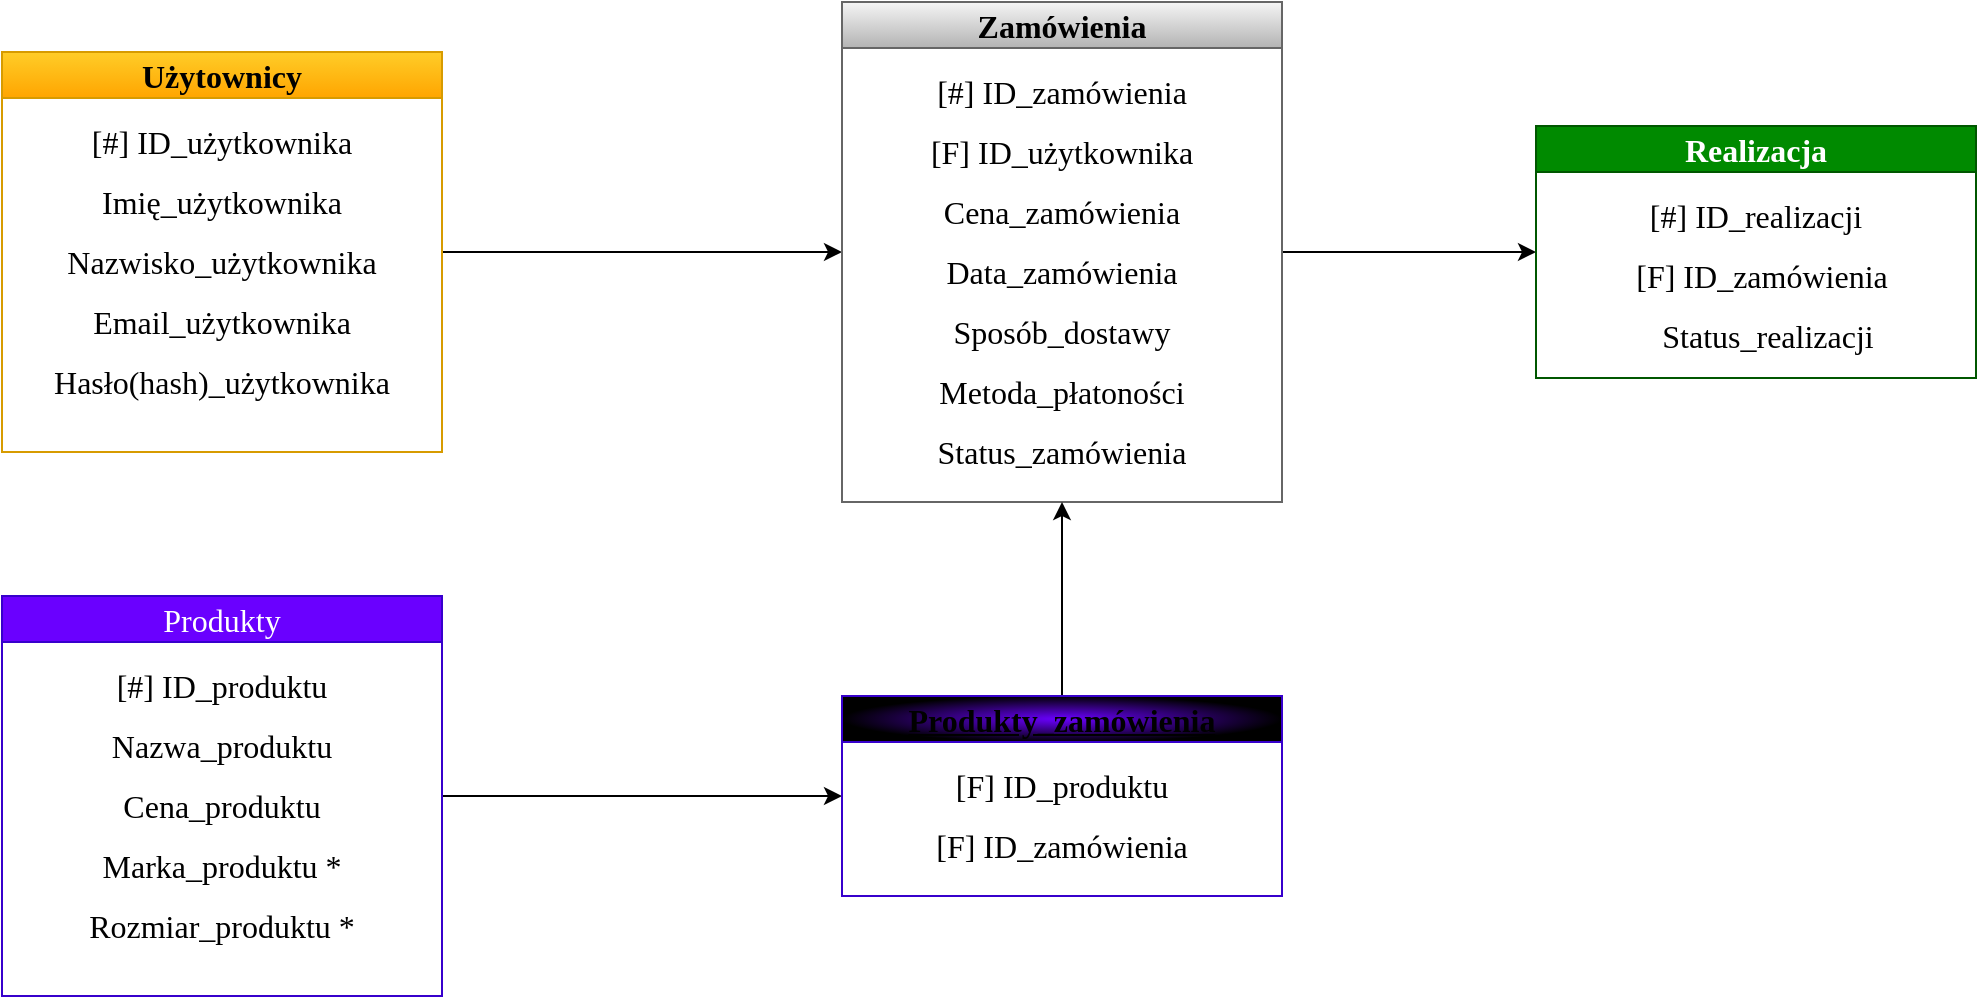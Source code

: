 <mxfile>
    <diagram id="Qcf0gduKIScGG4rLPe4D" name="Strona-1">
        <mxGraphModel dx="1471" dy="1262" grid="0" gridSize="10" guides="1" tooltips="1" connect="1" arrows="1" fold="1" page="0" pageScale="1" pageWidth="827" pageHeight="1169" math="0" shadow="0">
            <root>
                <mxCell id="0"/>
                <mxCell id="1" parent="0"/>
                <mxCell id="27" value="" style="edgeStyle=none;fontSize=16;fontStyle=0;labelBorderColor=none;html=1;fontFamily=Nunito;fontSource=https%3A%2F%2Ffonts.googleapis.com%2Fcss%3Ffamily%3DNunito;labelBackgroundColor=#33FFFF;" edge="1" parent="1" source="2" target="21">
                    <mxGeometry relative="1" as="geometry"/>
                </mxCell>
                <object label="Użytownicy" id="2">
                    <mxCell style="swimlane;whiteSpace=wrap;swimlaneFillColor=default;rounded=0;shadow=0;glass=0;strokeWidth=1;fillStyle=auto;fillColor=#ffcd28;strokeColor=#d79b00;gradientColor=#ffa500;fontStyle=1;fontColor=#000000;fontSize=16;labelBorderColor=none;html=1;fontFamily=Nunito;fontSource=https%3A%2F%2Ffonts.googleapis.com%2Fcss%3Ffamily%3DNunito;" vertex="1" parent="1">
                        <mxGeometry x="-140" y="-355" width="220" height="200" as="geometry"/>
                    </mxCell>
                </object>
                <mxCell id="6" value="[#] ID_użytkownika" style="text;strokeColor=none;align=center;fillColor=none;verticalAlign=middle;whiteSpace=wrap;rounded=0;shadow=0;glass=0;fillStyle=auto;strokeWidth=1;fontStyle=0;fontSize=16;labelBorderColor=none;html=1;fontFamily=Nunito;fontSource=https%3A%2F%2Ffonts.googleapis.com%2Fcss%3Ffamily%3DNunito;" vertex="1" parent="2">
                    <mxGeometry x="10" y="30" width="200" height="30" as="geometry"/>
                </mxCell>
                <mxCell id="8" value="Imię_użytkownika" style="text;strokeColor=none;align=center;fillColor=none;verticalAlign=middle;whiteSpace=wrap;rounded=0;shadow=0;glass=0;fillStyle=auto;strokeWidth=1;fontStyle=0;fontSize=16;labelBorderColor=none;html=1;fontFamily=Nunito;fontSource=https%3A%2F%2Ffonts.googleapis.com%2Fcss%3Ffamily%3DNunito;" vertex="1" parent="2">
                    <mxGeometry x="10" y="60" width="200" height="30" as="geometry"/>
                </mxCell>
                <mxCell id="9" value="Nazwisko_użytkownika" style="text;strokeColor=none;align=center;fillColor=none;verticalAlign=middle;whiteSpace=wrap;rounded=0;shadow=0;glass=0;fillStyle=auto;strokeWidth=1;fontStyle=0;fontSize=16;labelBorderColor=none;html=1;fontFamily=Nunito;fontSource=https%3A%2F%2Ffonts.googleapis.com%2Fcss%3Ffamily%3DNunito;" vertex="1" parent="2">
                    <mxGeometry x="10" y="90" width="200" height="30" as="geometry"/>
                </mxCell>
                <mxCell id="16" value="Email_użytkownika" style="text;strokeColor=none;align=center;fillColor=none;verticalAlign=middle;whiteSpace=wrap;rounded=0;shadow=0;glass=0;fillStyle=auto;strokeWidth=1;fontStyle=0;fontSize=16;labelBorderColor=none;html=1;fontFamily=Nunito;fontSource=https%3A%2F%2Ffonts.googleapis.com%2Fcss%3Ffamily%3DNunito;" vertex="1" parent="2">
                    <mxGeometry x="10" y="120" width="200" height="30" as="geometry"/>
                </mxCell>
                <mxCell id="17" value="Hasło(hash)_użytkownika" style="text;strokeColor=none;align=center;fillColor=none;verticalAlign=middle;whiteSpace=wrap;rounded=0;shadow=0;glass=0;fillStyle=auto;strokeWidth=1;fontStyle=0;fontSize=16;labelBorderColor=none;html=1;fontFamily=Nunito;fontSource=https%3A%2F%2Ffonts.googleapis.com%2Fcss%3Ffamily%3DNunito;" vertex="1" parent="2">
                    <mxGeometry x="10" y="150" width="200" height="30" as="geometry"/>
                </mxCell>
                <mxCell id="88" value="" style="edgeStyle=none;fontStyle=0;fontSize=16;labelBorderColor=none;html=1;fontFamily=Nunito;fontSource=https%3A%2F%2Ffonts.googleapis.com%2Fcss%3Ffamily%3DNunito;" edge="1" parent="1" source="21" target="82">
                    <mxGeometry relative="1" as="geometry"/>
                </mxCell>
                <object label="Zamówienia" id="21">
                    <mxCell style="swimlane;whiteSpace=wrap;swimlaneFillColor=default;rounded=0;shadow=0;glass=0;strokeWidth=1;fillColor=#f5f5f5;fillStyle=auto;gradientColor=#b3b3b3;strokeColor=#666666;fontColor=#000000;fontStyle=1;fontSize=16;labelBorderColor=none;html=1;fontFamily=Nunito;fontSource=https%3A%2F%2Ffonts.googleapis.com%2Fcss%3Ffamily%3DNunito;" vertex="1" parent="1">
                        <mxGeometry x="280" y="-380" width="220" height="250" as="geometry"/>
                    </mxCell>
                </object>
                <mxCell id="52" value="Data_zamówienia" style="text;strokeColor=none;align=center;fillColor=none;verticalAlign=middle;whiteSpace=wrap;rounded=0;shadow=0;glass=0;fillStyle=auto;strokeWidth=1;fontStyle=0;fontSize=16;labelBorderColor=none;html=1;fontFamily=Nunito;fontSource=https%3A%2F%2Ffonts.googleapis.com%2Fcss%3Ffamily%3DNunito;" vertex="1" parent="21">
                    <mxGeometry x="10" y="120" width="200" height="30" as="geometry"/>
                </mxCell>
                <mxCell id="53" value="Cena_zamówienia" style="text;strokeColor=none;align=center;fillColor=none;verticalAlign=middle;whiteSpace=wrap;rounded=0;shadow=0;glass=0;fillStyle=auto;strokeWidth=1;fontStyle=0;fontSize=16;labelBorderColor=none;html=1;fontFamily=Nunito;fontSource=https%3A%2F%2Ffonts.googleapis.com%2Fcss%3Ffamily%3DNunito;" vertex="1" parent="21">
                    <mxGeometry x="10" y="90" width="200" height="30" as="geometry"/>
                </mxCell>
                <mxCell id="22" value="[#] ID_zamówienia" style="text;strokeColor=none;align=center;fillColor=none;verticalAlign=middle;whiteSpace=wrap;rounded=0;shadow=0;glass=0;fillStyle=auto;strokeWidth=1;fontStyle=0;fontSize=16;labelBorderColor=none;html=1;fontFamily=Nunito;fontSource=https%3A%2F%2Ffonts.googleapis.com%2Fcss%3Ffamily%3DNunito;" vertex="1" parent="21">
                    <mxGeometry x="10" y="30" width="200" height="30" as="geometry"/>
                </mxCell>
                <mxCell id="55" value="[F] ID_użytkownika" style="text;strokeColor=none;align=center;fillColor=none;verticalAlign=middle;whiteSpace=wrap;rounded=0;shadow=0;glass=0;fillStyle=auto;strokeWidth=1;fontStyle=0;fontSize=16;labelBorderColor=none;html=1;fontFamily=Nunito;fontSource=https%3A%2F%2Ffonts.googleapis.com%2Fcss%3Ffamily%3DNunito;" vertex="1" parent="21">
                    <mxGeometry x="10" y="60" width="200" height="30" as="geometry"/>
                </mxCell>
                <mxCell id="69" value="Sposób_dostawy" style="text;strokeColor=none;align=center;fillColor=none;verticalAlign=middle;whiteSpace=wrap;rounded=0;shadow=0;glass=0;fillStyle=auto;strokeWidth=1;fontStyle=0;fontSize=16;labelBorderColor=none;html=1;fontFamily=Nunito;fontSource=https%3A%2F%2Ffonts.googleapis.com%2Fcss%3Ffamily%3DNunito;" vertex="1" parent="21">
                    <mxGeometry x="10" y="150" width="200" height="30" as="geometry"/>
                </mxCell>
                <mxCell id="90" value="Metoda_płatoności" style="text;strokeColor=none;align=center;fillColor=none;verticalAlign=middle;whiteSpace=wrap;rounded=0;shadow=0;glass=0;fillStyle=auto;strokeWidth=1;fontStyle=0;fontSize=16;labelBorderColor=none;html=1;fontFamily=Nunito;fontSource=https%3A%2F%2Ffonts.googleapis.com%2Fcss%3Ffamily%3DNunito;" vertex="1" parent="21">
                    <mxGeometry x="10" y="180" width="200" height="30" as="geometry"/>
                </mxCell>
                <mxCell id="91" value="Status_zamówienia" style="text;strokeColor=none;align=center;fillColor=none;verticalAlign=middle;whiteSpace=wrap;rounded=0;shadow=0;glass=0;fillStyle=auto;strokeWidth=1;fontStyle=0;fontSize=16;labelBorderColor=none;html=1;fontFamily=Nunito;fontSource=https%3A%2F%2Ffonts.googleapis.com%2Fcss%3Ffamily%3DNunito;" vertex="1" parent="21">
                    <mxGeometry x="10" y="210" width="200" height="30" as="geometry"/>
                </mxCell>
                <mxCell id="125" value="" style="edgeStyle=none;entryX=0;entryY=0.5;entryDx=0;entryDy=0;fontStyle=0;fontSize=16;labelBorderColor=none;html=1;fontFamily=Nunito;fontSource=https%3A%2F%2Ffonts.googleapis.com%2Fcss%3Ffamily%3DNunito;" edge="1" parent="1" source="41" target="106">
                    <mxGeometry relative="1" as="geometry"/>
                </mxCell>
                <object label="Produkty" id="41">
                    <mxCell style="swimlane;whiteSpace=wrap;swimlaneFillColor=default;rounded=0;shadow=0;glass=0;strokeWidth=1;fillColor=#6a00ff;fillStyle=auto;fontColor=#ffffff;strokeColor=#3700CC;fontStyle=0;fontSize=16;labelBorderColor=none;html=1;fontFamily=Nunito;fontSource=https%3A%2F%2Ffonts.googleapis.com%2Fcss%3Ffamily%3DNunito;" vertex="1" parent="1">
                        <mxGeometry x="-140" y="-83" width="220" height="200" as="geometry"/>
                    </mxCell>
                </object>
                <mxCell id="42" value="[#] ID_produktu" style="text;strokeColor=none;align=center;fillColor=none;verticalAlign=middle;whiteSpace=wrap;rounded=0;shadow=0;glass=0;fillStyle=auto;strokeWidth=1;fontStyle=0;fontSize=16;labelBorderColor=none;html=1;fontFamily=Nunito;fontSource=https%3A%2F%2Ffonts.googleapis.com%2Fcss%3Ffamily%3DNunito;" vertex="1" parent="41">
                    <mxGeometry x="10" y="30" width="200" height="30" as="geometry"/>
                </mxCell>
                <mxCell id="43" value="Nazwa_produktu" style="text;strokeColor=none;align=center;fillColor=none;verticalAlign=middle;whiteSpace=wrap;rounded=0;shadow=0;glass=0;fillStyle=auto;strokeWidth=1;fontStyle=0;fontSize=16;labelBorderColor=none;html=1;fontFamily=Nunito;fontSource=https%3A%2F%2Ffonts.googleapis.com%2Fcss%3Ffamily%3DNunito;" vertex="1" parent="41">
                    <mxGeometry x="10" y="60" width="200" height="30" as="geometry"/>
                </mxCell>
                <mxCell id="44" value="Cena_produktu" style="text;strokeColor=none;align=center;fillColor=none;verticalAlign=middle;whiteSpace=wrap;rounded=0;shadow=0;glass=0;fillStyle=auto;strokeWidth=1;fontStyle=0;fontSize=16;labelBorderColor=none;html=1;fontFamily=Nunito;fontSource=https%3A%2F%2Ffonts.googleapis.com%2Fcss%3Ffamily%3DNunito;" vertex="1" parent="41">
                    <mxGeometry x="10" y="90" width="200" height="30" as="geometry"/>
                </mxCell>
                <mxCell id="45" value="Marka_produktu *" style="text;strokeColor=none;align=center;fillColor=none;verticalAlign=middle;whiteSpace=wrap;rounded=0;shadow=0;glass=0;fillStyle=auto;strokeWidth=1;fontStyle=0;fontSize=16;labelBorderColor=none;html=1;fontFamily=Nunito;fontSource=https%3A%2F%2Ffonts.googleapis.com%2Fcss%3Ffamily%3DNunito;" vertex="1" parent="41">
                    <mxGeometry x="10" y="120" width="200" height="30" as="geometry"/>
                </mxCell>
                <mxCell id="46" value="Rozmiar_produktu *" style="text;strokeColor=none;align=center;fillColor=none;verticalAlign=middle;whiteSpace=wrap;rounded=0;shadow=0;glass=0;fillStyle=auto;strokeWidth=1;fontStyle=0;fontSize=16;labelBorderColor=none;html=1;fontFamily=Nunito;fontSource=https%3A%2F%2Ffonts.googleapis.com%2Fcss%3Ffamily%3DNunito;" vertex="1" parent="41">
                    <mxGeometry x="10" y="150" width="200" height="30" as="geometry"/>
                </mxCell>
                <object label="Realizacja" id="82">
                    <mxCell style="swimlane;whiteSpace=wrap;swimlaneFillColor=default;rounded=0;shadow=0;glass=0;strokeWidth=1;fillColor=#008a00;fillStyle=auto;fontColor=#ffffff;strokeColor=#005700;fontStyle=1;fontSize=16;labelBorderColor=none;html=1;fontFamily=Nunito;fontSource=https%3A%2F%2Ffonts.googleapis.com%2Fcss%3Ffamily%3DNunito;" vertex="1" parent="1">
                        <mxGeometry x="627" y="-318" width="220" height="126" as="geometry"/>
                    </mxCell>
                </object>
                <mxCell id="85" value="[#] ID_realizacji" style="text;strokeColor=none;align=center;fillColor=none;verticalAlign=middle;whiteSpace=wrap;rounded=0;shadow=0;glass=0;fillStyle=auto;strokeWidth=1;fontStyle=0;fontSize=16;labelBorderColor=none;html=1;fontFamily=Nunito;fontSource=https%3A%2F%2Ffonts.googleapis.com%2Fcss%3Ffamily%3DNunito;" vertex="1" parent="82">
                    <mxGeometry x="10" y="30" width="200" height="30" as="geometry"/>
                </mxCell>
                <mxCell id="86" value="Status_realizacji" style="text;strokeColor=none;align=center;fillColor=none;verticalAlign=middle;whiteSpace=wrap;rounded=0;shadow=0;glass=0;fillStyle=auto;strokeWidth=1;fontStyle=0;fontSize=16;labelBorderColor=none;html=1;fontFamily=Nunito;fontSource=https%3A%2F%2Ffonts.googleapis.com%2Fcss%3Ffamily%3DNunito;" vertex="1" parent="82">
                    <mxGeometry x="16" y="90" width="200" height="30" as="geometry"/>
                </mxCell>
                <mxCell id="122" value="[F] ID_zamówienia" style="text;strokeColor=none;align=center;fillColor=none;verticalAlign=middle;whiteSpace=wrap;rounded=0;shadow=0;glass=0;fillStyle=auto;strokeWidth=1;fontStyle=0;fontSize=16;labelBorderColor=none;html=1;fontFamily=Nunito;fontSource=https%3A%2F%2Ffonts.googleapis.com%2Fcss%3Ffamily%3DNunito;" vertex="1" parent="82">
                    <mxGeometry x="13" y="60" width="200" height="30" as="geometry"/>
                </mxCell>
                <mxCell id="114" value="" style="edgeStyle=none;entryX=0.5;entryY=1;entryDx=0;entryDy=0;fontStyle=0;fontSize=16;labelBorderColor=none;html=1;fontFamily=Nunito;fontSource=https%3A%2F%2Ffonts.googleapis.com%2Fcss%3Ffamily%3DNunito;" edge="1" parent="1" source="106" target="21">
                    <mxGeometry relative="1" as="geometry"/>
                </mxCell>
                <object label="Produkty_zamówienia" id="106">
                    <mxCell style="swimlane;whiteSpace=wrap;swimlaneFillColor=default;rounded=0;shadow=0;glass=0;strokeWidth=1;fillColor=#6a00ff;fillStyle=auto;fontColor=#000000;strokeColor=#3700CC;gradientColor=default;gradientDirection=radial;fontStyle=5;fontSize=16;labelBorderColor=none;html=1;fontFamily=Nunito;fontSource=https%3A%2F%2Ffonts.googleapis.com%2Fcss%3Ffamily%3DNunito;" vertex="1" parent="1">
                        <mxGeometry x="280" y="-33" width="220" height="100" as="geometry"/>
                    </mxCell>
                </object>
                <mxCell id="107" value="[F] ID_produktu" style="text;strokeColor=none;align=center;fillColor=none;verticalAlign=middle;whiteSpace=wrap;rounded=0;shadow=0;glass=0;fillStyle=auto;strokeWidth=1;fontStyle=0;fontSize=16;labelBorderColor=none;html=1;fontFamily=Nunito;fontSource=https%3A%2F%2Ffonts.googleapis.com%2Fcss%3Ffamily%3DNunito;" vertex="1" parent="106">
                    <mxGeometry x="10" y="30" width="200" height="30" as="geometry"/>
                </mxCell>
                <mxCell id="108" value="[F] ID_zamówienia" style="text;strokeColor=none;align=center;fillColor=none;verticalAlign=middle;whiteSpace=wrap;rounded=0;shadow=0;glass=0;fillStyle=auto;strokeWidth=1;fontStyle=0;fontSize=16;labelBorderColor=none;html=1;fontFamily=Nunito;fontSource=https%3A%2F%2Ffonts.googleapis.com%2Fcss%3Ffamily%3DNunito;" vertex="1" parent="106">
                    <mxGeometry x="10" y="60" width="200" height="30" as="geometry"/>
                </mxCell>
            </root>
        </mxGraphModel>
    </diagram>
</mxfile>
